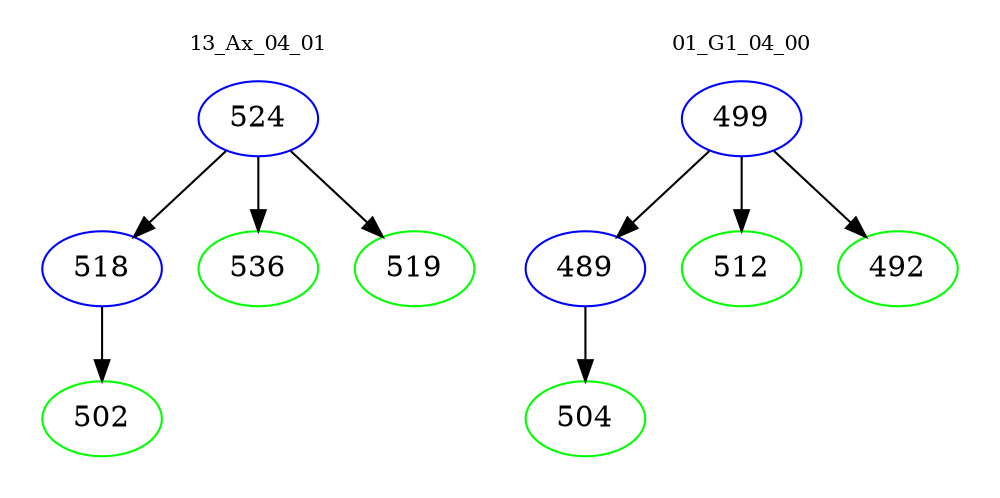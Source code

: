 digraph{
subgraph cluster_0 {
color = white
label = "13_Ax_04_01";
fontsize=10;
T0_524 [label="524", color="blue"]
T0_524 -> T0_518 [color="black"]
T0_518 [label="518", color="blue"]
T0_518 -> T0_502 [color="black"]
T0_502 [label="502", color="green"]
T0_524 -> T0_536 [color="black"]
T0_536 [label="536", color="green"]
T0_524 -> T0_519 [color="black"]
T0_519 [label="519", color="green"]
}
subgraph cluster_1 {
color = white
label = "01_G1_04_00";
fontsize=10;
T1_499 [label="499", color="blue"]
T1_499 -> T1_489 [color="black"]
T1_489 [label="489", color="blue"]
T1_489 -> T1_504 [color="black"]
T1_504 [label="504", color="green"]
T1_499 -> T1_512 [color="black"]
T1_512 [label="512", color="green"]
T1_499 -> T1_492 [color="black"]
T1_492 [label="492", color="green"]
}
}
